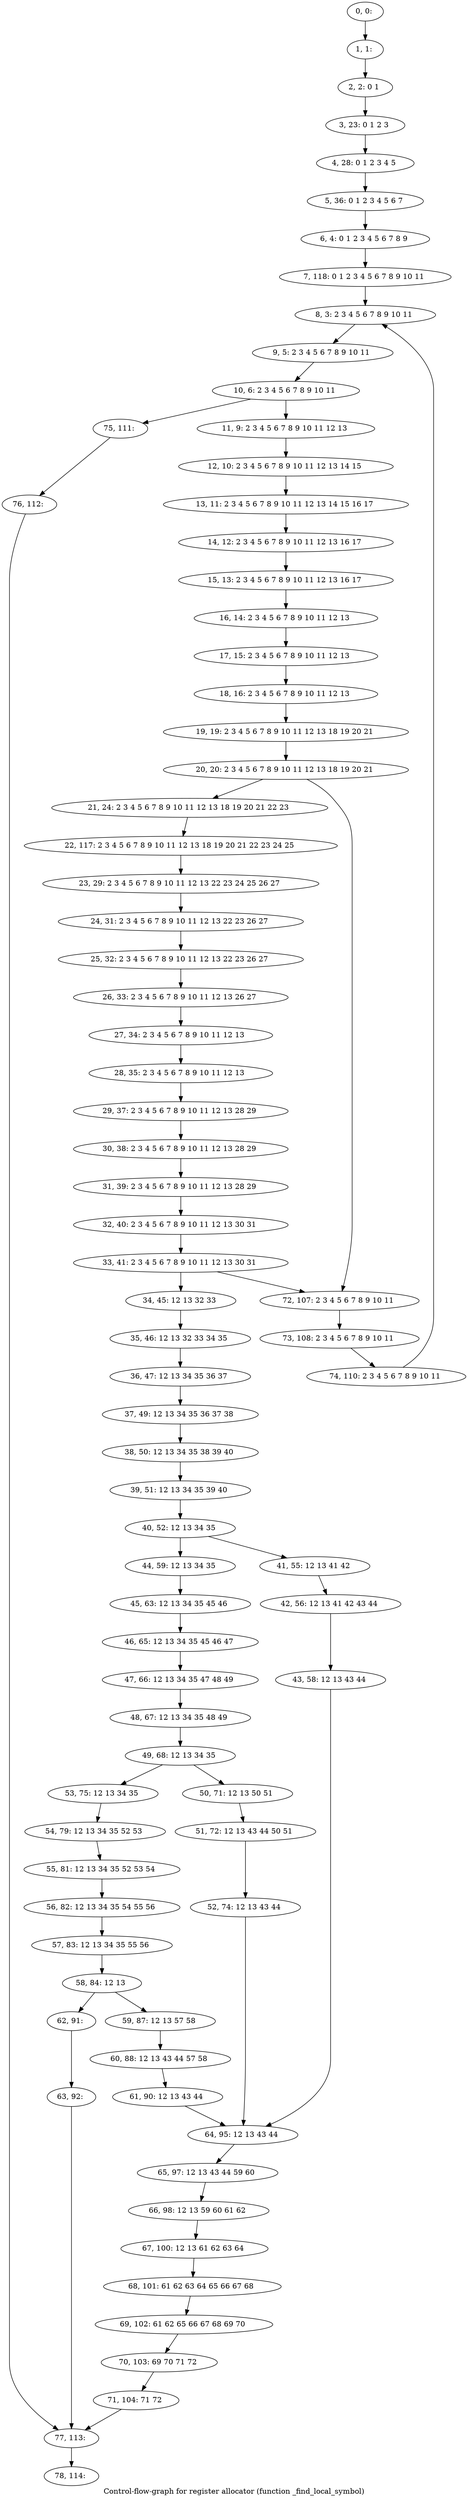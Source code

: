 digraph G {
graph [label="Control-flow-graph for register allocator (function _find_local_symbol)"]
0[label="0, 0: "];
1[label="1, 1: "];
2[label="2, 2: 0 1 "];
3[label="3, 23: 0 1 2 3 "];
4[label="4, 28: 0 1 2 3 4 5 "];
5[label="5, 36: 0 1 2 3 4 5 6 7 "];
6[label="6, 4: 0 1 2 3 4 5 6 7 8 9 "];
7[label="7, 118: 0 1 2 3 4 5 6 7 8 9 10 11 "];
8[label="8, 3: 2 3 4 5 6 7 8 9 10 11 "];
9[label="9, 5: 2 3 4 5 6 7 8 9 10 11 "];
10[label="10, 6: 2 3 4 5 6 7 8 9 10 11 "];
11[label="11, 9: 2 3 4 5 6 7 8 9 10 11 12 13 "];
12[label="12, 10: 2 3 4 5 6 7 8 9 10 11 12 13 14 15 "];
13[label="13, 11: 2 3 4 5 6 7 8 9 10 11 12 13 14 15 16 17 "];
14[label="14, 12: 2 3 4 5 6 7 8 9 10 11 12 13 16 17 "];
15[label="15, 13: 2 3 4 5 6 7 8 9 10 11 12 13 16 17 "];
16[label="16, 14: 2 3 4 5 6 7 8 9 10 11 12 13 "];
17[label="17, 15: 2 3 4 5 6 7 8 9 10 11 12 13 "];
18[label="18, 16: 2 3 4 5 6 7 8 9 10 11 12 13 "];
19[label="19, 19: 2 3 4 5 6 7 8 9 10 11 12 13 18 19 20 21 "];
20[label="20, 20: 2 3 4 5 6 7 8 9 10 11 12 13 18 19 20 21 "];
21[label="21, 24: 2 3 4 5 6 7 8 9 10 11 12 13 18 19 20 21 22 23 "];
22[label="22, 117: 2 3 4 5 6 7 8 9 10 11 12 13 18 19 20 21 22 23 24 25 "];
23[label="23, 29: 2 3 4 5 6 7 8 9 10 11 12 13 22 23 24 25 26 27 "];
24[label="24, 31: 2 3 4 5 6 7 8 9 10 11 12 13 22 23 26 27 "];
25[label="25, 32: 2 3 4 5 6 7 8 9 10 11 12 13 22 23 26 27 "];
26[label="26, 33: 2 3 4 5 6 7 8 9 10 11 12 13 26 27 "];
27[label="27, 34: 2 3 4 5 6 7 8 9 10 11 12 13 "];
28[label="28, 35: 2 3 4 5 6 7 8 9 10 11 12 13 "];
29[label="29, 37: 2 3 4 5 6 7 8 9 10 11 12 13 28 29 "];
30[label="30, 38: 2 3 4 5 6 7 8 9 10 11 12 13 28 29 "];
31[label="31, 39: 2 3 4 5 6 7 8 9 10 11 12 13 28 29 "];
32[label="32, 40: 2 3 4 5 6 7 8 9 10 11 12 13 30 31 "];
33[label="33, 41: 2 3 4 5 6 7 8 9 10 11 12 13 30 31 "];
34[label="34, 45: 12 13 32 33 "];
35[label="35, 46: 12 13 32 33 34 35 "];
36[label="36, 47: 12 13 34 35 36 37 "];
37[label="37, 49: 12 13 34 35 36 37 38 "];
38[label="38, 50: 12 13 34 35 38 39 40 "];
39[label="39, 51: 12 13 34 35 39 40 "];
40[label="40, 52: 12 13 34 35 "];
41[label="41, 55: 12 13 41 42 "];
42[label="42, 56: 12 13 41 42 43 44 "];
43[label="43, 58: 12 13 43 44 "];
44[label="44, 59: 12 13 34 35 "];
45[label="45, 63: 12 13 34 35 45 46 "];
46[label="46, 65: 12 13 34 35 45 46 47 "];
47[label="47, 66: 12 13 34 35 47 48 49 "];
48[label="48, 67: 12 13 34 35 48 49 "];
49[label="49, 68: 12 13 34 35 "];
50[label="50, 71: 12 13 50 51 "];
51[label="51, 72: 12 13 43 44 50 51 "];
52[label="52, 74: 12 13 43 44 "];
53[label="53, 75: 12 13 34 35 "];
54[label="54, 79: 12 13 34 35 52 53 "];
55[label="55, 81: 12 13 34 35 52 53 54 "];
56[label="56, 82: 12 13 34 35 54 55 56 "];
57[label="57, 83: 12 13 34 35 55 56 "];
58[label="58, 84: 12 13 "];
59[label="59, 87: 12 13 57 58 "];
60[label="60, 88: 12 13 43 44 57 58 "];
61[label="61, 90: 12 13 43 44 "];
62[label="62, 91: "];
63[label="63, 92: "];
64[label="64, 95: 12 13 43 44 "];
65[label="65, 97: 12 13 43 44 59 60 "];
66[label="66, 98: 12 13 59 60 61 62 "];
67[label="67, 100: 12 13 61 62 63 64 "];
68[label="68, 101: 61 62 63 64 65 66 67 68 "];
69[label="69, 102: 61 62 65 66 67 68 69 70 "];
70[label="70, 103: 69 70 71 72 "];
71[label="71, 104: 71 72 "];
72[label="72, 107: 2 3 4 5 6 7 8 9 10 11 "];
73[label="73, 108: 2 3 4 5 6 7 8 9 10 11 "];
74[label="74, 110: 2 3 4 5 6 7 8 9 10 11 "];
75[label="75, 111: "];
76[label="76, 112: "];
77[label="77, 113: "];
78[label="78, 114: "];
0->1 ;
1->2 ;
2->3 ;
3->4 ;
4->5 ;
5->6 ;
6->7 ;
7->8 ;
8->9 ;
9->10 ;
10->11 ;
10->75 ;
11->12 ;
12->13 ;
13->14 ;
14->15 ;
15->16 ;
16->17 ;
17->18 ;
18->19 ;
19->20 ;
20->21 ;
20->72 ;
21->22 ;
22->23 ;
23->24 ;
24->25 ;
25->26 ;
26->27 ;
27->28 ;
28->29 ;
29->30 ;
30->31 ;
31->32 ;
32->33 ;
33->34 ;
33->72 ;
34->35 ;
35->36 ;
36->37 ;
37->38 ;
38->39 ;
39->40 ;
40->41 ;
40->44 ;
41->42 ;
42->43 ;
43->64 ;
44->45 ;
45->46 ;
46->47 ;
47->48 ;
48->49 ;
49->50 ;
49->53 ;
50->51 ;
51->52 ;
52->64 ;
53->54 ;
54->55 ;
55->56 ;
56->57 ;
57->58 ;
58->59 ;
58->62 ;
59->60 ;
60->61 ;
61->64 ;
62->63 ;
63->77 ;
64->65 ;
65->66 ;
66->67 ;
67->68 ;
68->69 ;
69->70 ;
70->71 ;
71->77 ;
72->73 ;
73->74 ;
74->8 ;
75->76 ;
76->77 ;
77->78 ;
}
